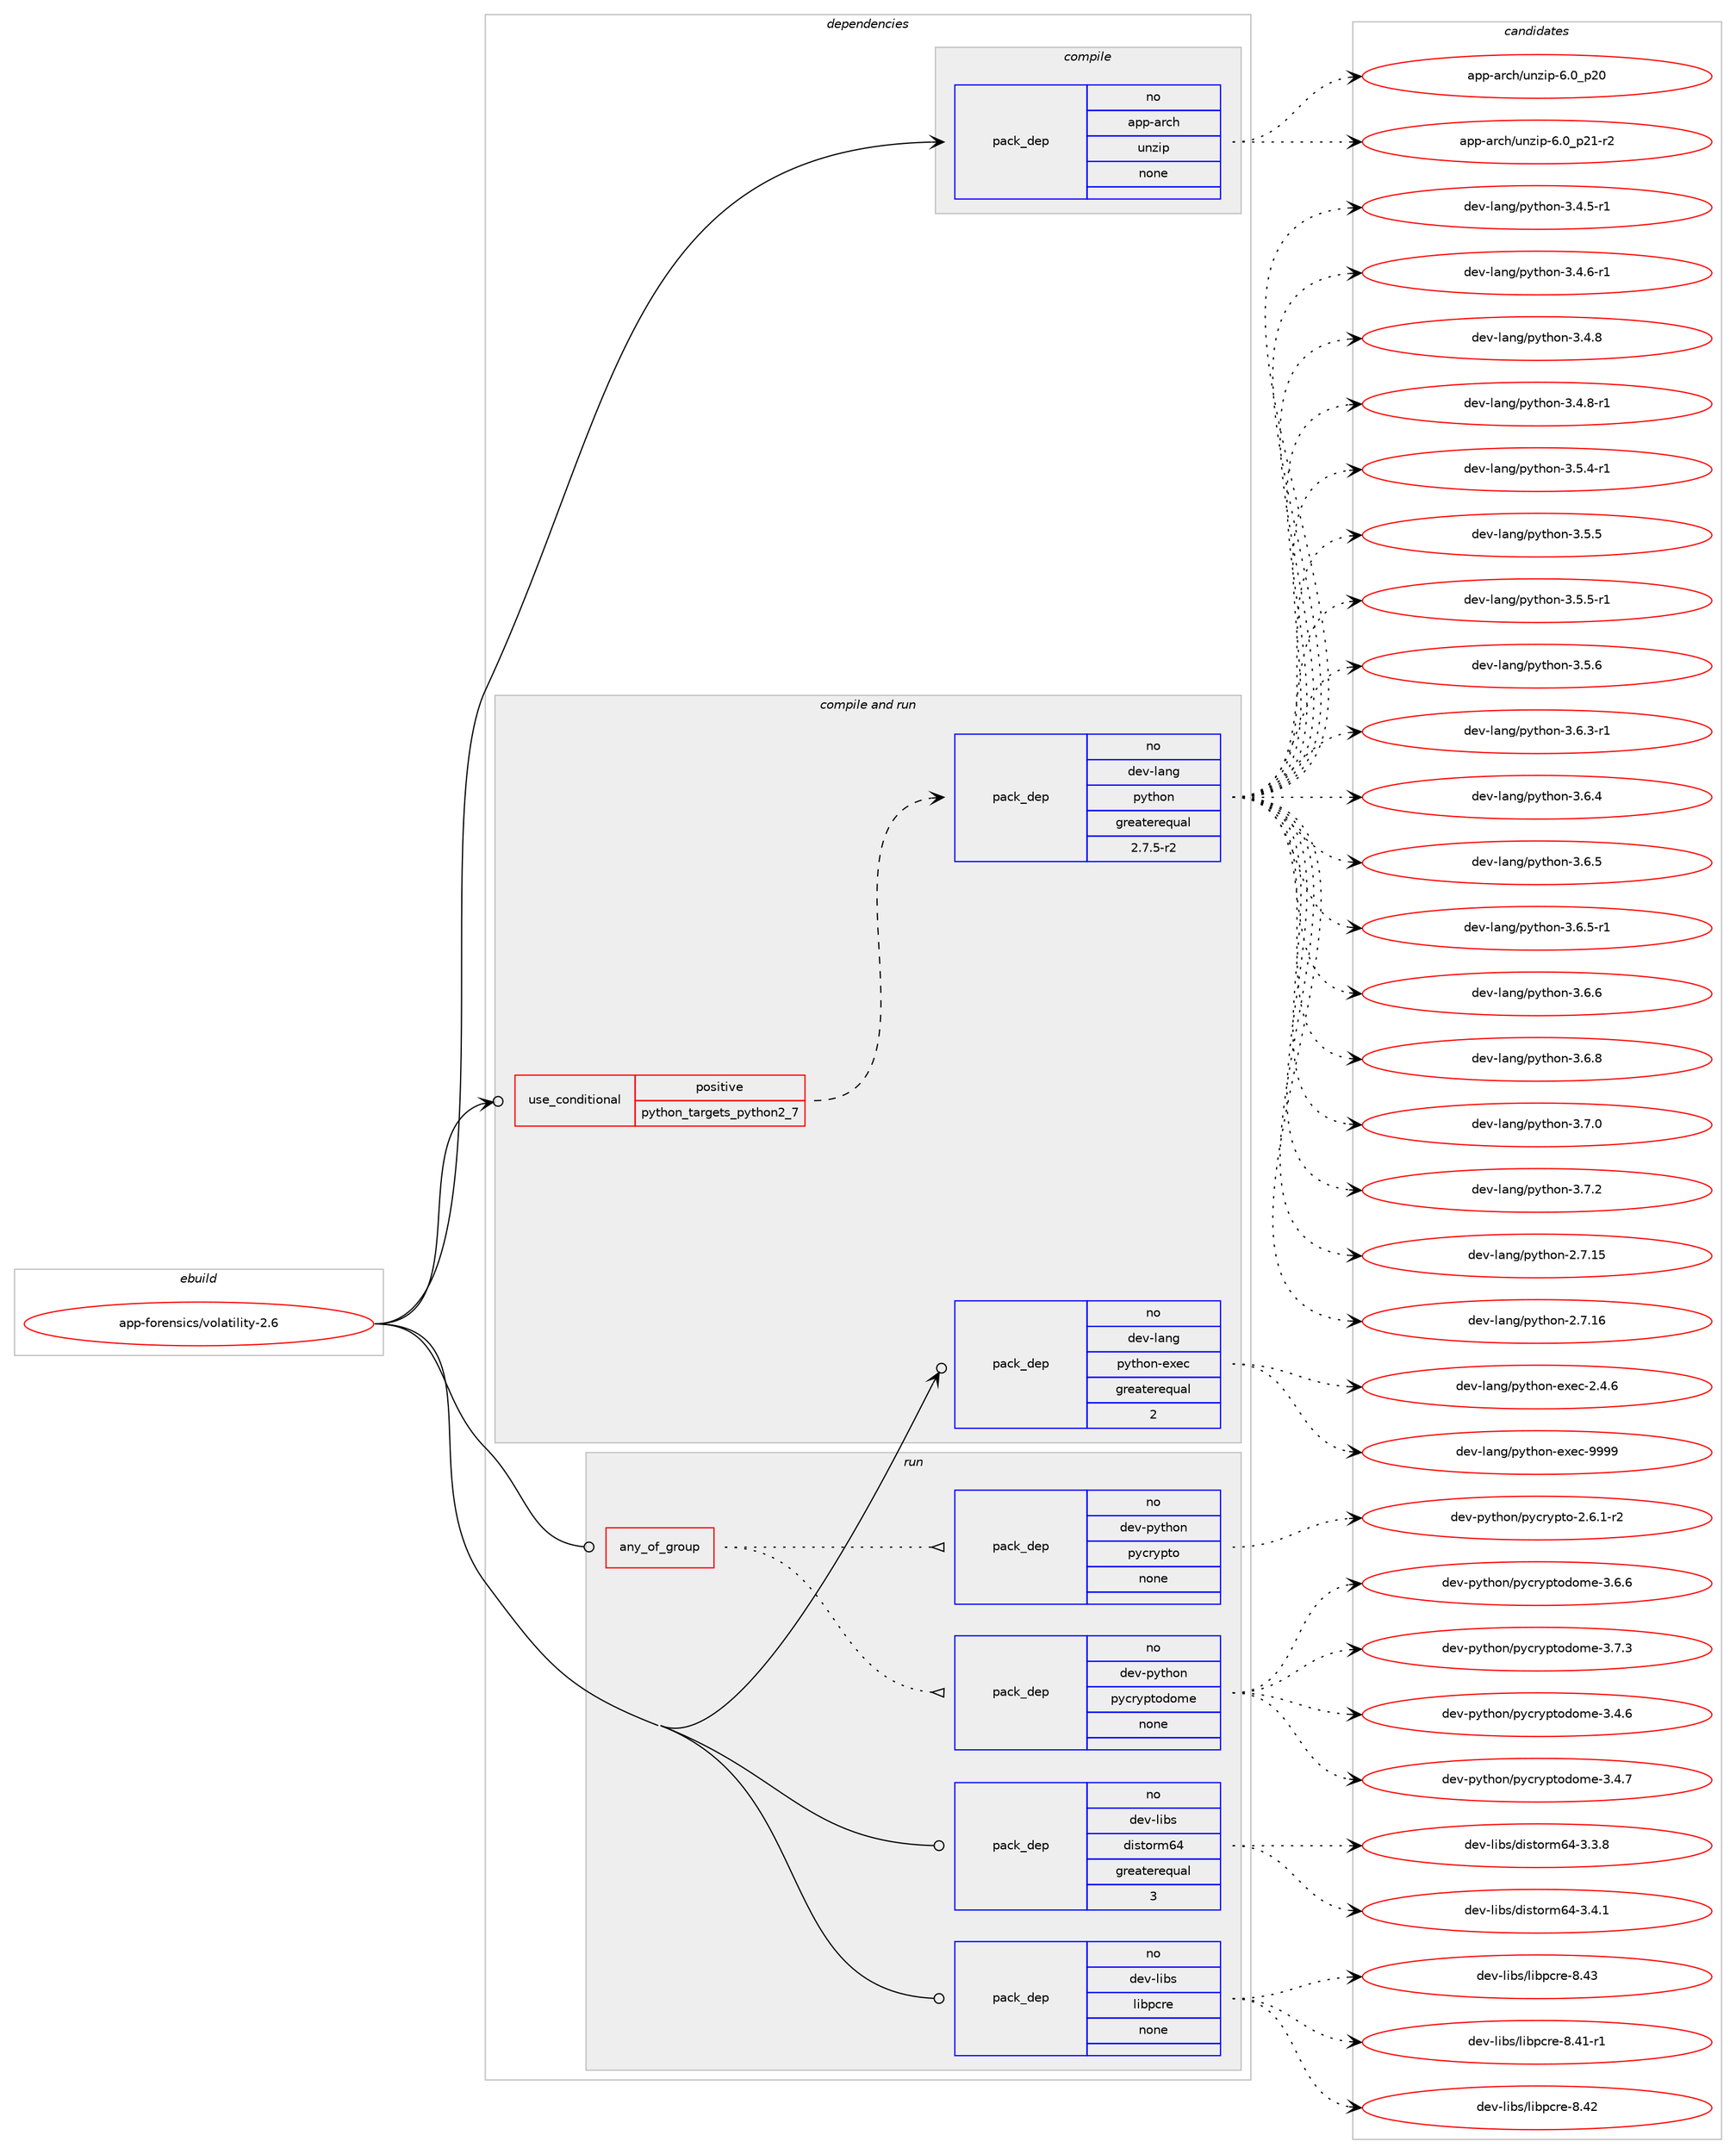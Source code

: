 digraph prolog {

# *************
# Graph options
# *************

newrank=true;
concentrate=true;
compound=true;
graph [rankdir=LR,fontname=Helvetica,fontsize=10,ranksep=1.5];#, ranksep=2.5, nodesep=0.2];
edge  [arrowhead=vee];
node  [fontname=Helvetica,fontsize=10];

# **********
# The ebuild
# **********

subgraph cluster_leftcol {
color=gray;
rank=same;
label=<<i>ebuild</i>>;
id [label="app-forensics/volatility-2.6", color=red, width=4, href="../app-forensics/volatility-2.6.svg"];
}

# ****************
# The dependencies
# ****************

subgraph cluster_midcol {
color=gray;
label=<<i>dependencies</i>>;
subgraph cluster_compile {
fillcolor="#eeeeee";
style=filled;
label=<<i>compile</i>>;
subgraph pack921700 {
dependency1294246 [label=<<TABLE BORDER="0" CELLBORDER="1" CELLSPACING="0" CELLPADDING="4" WIDTH="220"><TR><TD ROWSPAN="6" CELLPADDING="30">pack_dep</TD></TR><TR><TD WIDTH="110">no</TD></TR><TR><TD>app-arch</TD></TR><TR><TD>unzip</TD></TR><TR><TD>none</TD></TR><TR><TD></TD></TR></TABLE>>, shape=none, color=blue];
}
id:e -> dependency1294246:w [weight=20,style="solid",arrowhead="vee"];
}
subgraph cluster_compileandrun {
fillcolor="#eeeeee";
style=filled;
label=<<i>compile and run</i>>;
subgraph cond352456 {
dependency1294247 [label=<<TABLE BORDER="0" CELLBORDER="1" CELLSPACING="0" CELLPADDING="4"><TR><TD ROWSPAN="3" CELLPADDING="10">use_conditional</TD></TR><TR><TD>positive</TD></TR><TR><TD>python_targets_python2_7</TD></TR></TABLE>>, shape=none, color=red];
subgraph pack921701 {
dependency1294248 [label=<<TABLE BORDER="0" CELLBORDER="1" CELLSPACING="0" CELLPADDING="4" WIDTH="220"><TR><TD ROWSPAN="6" CELLPADDING="30">pack_dep</TD></TR><TR><TD WIDTH="110">no</TD></TR><TR><TD>dev-lang</TD></TR><TR><TD>python</TD></TR><TR><TD>greaterequal</TD></TR><TR><TD>2.7.5-r2</TD></TR></TABLE>>, shape=none, color=blue];
}
dependency1294247:e -> dependency1294248:w [weight=20,style="dashed",arrowhead="vee"];
}
id:e -> dependency1294247:w [weight=20,style="solid",arrowhead="odotvee"];
subgraph pack921702 {
dependency1294249 [label=<<TABLE BORDER="0" CELLBORDER="1" CELLSPACING="0" CELLPADDING="4" WIDTH="220"><TR><TD ROWSPAN="6" CELLPADDING="30">pack_dep</TD></TR><TR><TD WIDTH="110">no</TD></TR><TR><TD>dev-lang</TD></TR><TR><TD>python-exec</TD></TR><TR><TD>greaterequal</TD></TR><TR><TD>2</TD></TR></TABLE>>, shape=none, color=blue];
}
id:e -> dependency1294249:w [weight=20,style="solid",arrowhead="odotvee"];
}
subgraph cluster_run {
fillcolor="#eeeeee";
style=filled;
label=<<i>run</i>>;
subgraph any19552 {
dependency1294250 [label=<<TABLE BORDER="0" CELLBORDER="1" CELLSPACING="0" CELLPADDING="4"><TR><TD CELLPADDING="10">any_of_group</TD></TR></TABLE>>, shape=none, color=red];subgraph pack921703 {
dependency1294251 [label=<<TABLE BORDER="0" CELLBORDER="1" CELLSPACING="0" CELLPADDING="4" WIDTH="220"><TR><TD ROWSPAN="6" CELLPADDING="30">pack_dep</TD></TR><TR><TD WIDTH="110">no</TD></TR><TR><TD>dev-python</TD></TR><TR><TD>pycryptodome</TD></TR><TR><TD>none</TD></TR><TR><TD></TD></TR></TABLE>>, shape=none, color=blue];
}
dependency1294250:e -> dependency1294251:w [weight=20,style="dotted",arrowhead="oinv"];
subgraph pack921704 {
dependency1294252 [label=<<TABLE BORDER="0" CELLBORDER="1" CELLSPACING="0" CELLPADDING="4" WIDTH="220"><TR><TD ROWSPAN="6" CELLPADDING="30">pack_dep</TD></TR><TR><TD WIDTH="110">no</TD></TR><TR><TD>dev-python</TD></TR><TR><TD>pycrypto</TD></TR><TR><TD>none</TD></TR><TR><TD></TD></TR></TABLE>>, shape=none, color=blue];
}
dependency1294250:e -> dependency1294252:w [weight=20,style="dotted",arrowhead="oinv"];
}
id:e -> dependency1294250:w [weight=20,style="solid",arrowhead="odot"];
subgraph pack921705 {
dependency1294253 [label=<<TABLE BORDER="0" CELLBORDER="1" CELLSPACING="0" CELLPADDING="4" WIDTH="220"><TR><TD ROWSPAN="6" CELLPADDING="30">pack_dep</TD></TR><TR><TD WIDTH="110">no</TD></TR><TR><TD>dev-libs</TD></TR><TR><TD>distorm64</TD></TR><TR><TD>greaterequal</TD></TR><TR><TD>3</TD></TR></TABLE>>, shape=none, color=blue];
}
id:e -> dependency1294253:w [weight=20,style="solid",arrowhead="odot"];
subgraph pack921706 {
dependency1294254 [label=<<TABLE BORDER="0" CELLBORDER="1" CELLSPACING="0" CELLPADDING="4" WIDTH="220"><TR><TD ROWSPAN="6" CELLPADDING="30">pack_dep</TD></TR><TR><TD WIDTH="110">no</TD></TR><TR><TD>dev-libs</TD></TR><TR><TD>libpcre</TD></TR><TR><TD>none</TD></TR><TR><TD></TD></TR></TABLE>>, shape=none, color=blue];
}
id:e -> dependency1294254:w [weight=20,style="solid",arrowhead="odot"];
}
}

# **************
# The candidates
# **************

subgraph cluster_choices {
rank=same;
color=gray;
label=<<i>candidates</i>>;

subgraph choice921700 {
color=black;
nodesep=1;
choice971121124597114991044711711012210511245544648951125048 [label="app-arch/unzip-6.0_p20", color=red, width=4,href="../app-arch/unzip-6.0_p20.svg"];
choice9711211245971149910447117110122105112455446489511250494511450 [label="app-arch/unzip-6.0_p21-r2", color=red, width=4,href="../app-arch/unzip-6.0_p21-r2.svg"];
dependency1294246:e -> choice971121124597114991044711711012210511245544648951125048:w [style=dotted,weight="100"];
dependency1294246:e -> choice9711211245971149910447117110122105112455446489511250494511450:w [style=dotted,weight="100"];
}
subgraph choice921701 {
color=black;
nodesep=1;
choice10010111845108971101034711212111610411111045504655464953 [label="dev-lang/python-2.7.15", color=red, width=4,href="../dev-lang/python-2.7.15.svg"];
choice10010111845108971101034711212111610411111045504655464954 [label="dev-lang/python-2.7.16", color=red, width=4,href="../dev-lang/python-2.7.16.svg"];
choice1001011184510897110103471121211161041111104551465246534511449 [label="dev-lang/python-3.4.5-r1", color=red, width=4,href="../dev-lang/python-3.4.5-r1.svg"];
choice1001011184510897110103471121211161041111104551465246544511449 [label="dev-lang/python-3.4.6-r1", color=red, width=4,href="../dev-lang/python-3.4.6-r1.svg"];
choice100101118451089711010347112121116104111110455146524656 [label="dev-lang/python-3.4.8", color=red, width=4,href="../dev-lang/python-3.4.8.svg"];
choice1001011184510897110103471121211161041111104551465246564511449 [label="dev-lang/python-3.4.8-r1", color=red, width=4,href="../dev-lang/python-3.4.8-r1.svg"];
choice1001011184510897110103471121211161041111104551465346524511449 [label="dev-lang/python-3.5.4-r1", color=red, width=4,href="../dev-lang/python-3.5.4-r1.svg"];
choice100101118451089711010347112121116104111110455146534653 [label="dev-lang/python-3.5.5", color=red, width=4,href="../dev-lang/python-3.5.5.svg"];
choice1001011184510897110103471121211161041111104551465346534511449 [label="dev-lang/python-3.5.5-r1", color=red, width=4,href="../dev-lang/python-3.5.5-r1.svg"];
choice100101118451089711010347112121116104111110455146534654 [label="dev-lang/python-3.5.6", color=red, width=4,href="../dev-lang/python-3.5.6.svg"];
choice1001011184510897110103471121211161041111104551465446514511449 [label="dev-lang/python-3.6.3-r1", color=red, width=4,href="../dev-lang/python-3.6.3-r1.svg"];
choice100101118451089711010347112121116104111110455146544652 [label="dev-lang/python-3.6.4", color=red, width=4,href="../dev-lang/python-3.6.4.svg"];
choice100101118451089711010347112121116104111110455146544653 [label="dev-lang/python-3.6.5", color=red, width=4,href="../dev-lang/python-3.6.5.svg"];
choice1001011184510897110103471121211161041111104551465446534511449 [label="dev-lang/python-3.6.5-r1", color=red, width=4,href="../dev-lang/python-3.6.5-r1.svg"];
choice100101118451089711010347112121116104111110455146544654 [label="dev-lang/python-3.6.6", color=red, width=4,href="../dev-lang/python-3.6.6.svg"];
choice100101118451089711010347112121116104111110455146544656 [label="dev-lang/python-3.6.8", color=red, width=4,href="../dev-lang/python-3.6.8.svg"];
choice100101118451089711010347112121116104111110455146554648 [label="dev-lang/python-3.7.0", color=red, width=4,href="../dev-lang/python-3.7.0.svg"];
choice100101118451089711010347112121116104111110455146554650 [label="dev-lang/python-3.7.2", color=red, width=4,href="../dev-lang/python-3.7.2.svg"];
dependency1294248:e -> choice10010111845108971101034711212111610411111045504655464953:w [style=dotted,weight="100"];
dependency1294248:e -> choice10010111845108971101034711212111610411111045504655464954:w [style=dotted,weight="100"];
dependency1294248:e -> choice1001011184510897110103471121211161041111104551465246534511449:w [style=dotted,weight="100"];
dependency1294248:e -> choice1001011184510897110103471121211161041111104551465246544511449:w [style=dotted,weight="100"];
dependency1294248:e -> choice100101118451089711010347112121116104111110455146524656:w [style=dotted,weight="100"];
dependency1294248:e -> choice1001011184510897110103471121211161041111104551465246564511449:w [style=dotted,weight="100"];
dependency1294248:e -> choice1001011184510897110103471121211161041111104551465346524511449:w [style=dotted,weight="100"];
dependency1294248:e -> choice100101118451089711010347112121116104111110455146534653:w [style=dotted,weight="100"];
dependency1294248:e -> choice1001011184510897110103471121211161041111104551465346534511449:w [style=dotted,weight="100"];
dependency1294248:e -> choice100101118451089711010347112121116104111110455146534654:w [style=dotted,weight="100"];
dependency1294248:e -> choice1001011184510897110103471121211161041111104551465446514511449:w [style=dotted,weight="100"];
dependency1294248:e -> choice100101118451089711010347112121116104111110455146544652:w [style=dotted,weight="100"];
dependency1294248:e -> choice100101118451089711010347112121116104111110455146544653:w [style=dotted,weight="100"];
dependency1294248:e -> choice1001011184510897110103471121211161041111104551465446534511449:w [style=dotted,weight="100"];
dependency1294248:e -> choice100101118451089711010347112121116104111110455146544654:w [style=dotted,weight="100"];
dependency1294248:e -> choice100101118451089711010347112121116104111110455146544656:w [style=dotted,weight="100"];
dependency1294248:e -> choice100101118451089711010347112121116104111110455146554648:w [style=dotted,weight="100"];
dependency1294248:e -> choice100101118451089711010347112121116104111110455146554650:w [style=dotted,weight="100"];
}
subgraph choice921702 {
color=black;
nodesep=1;
choice1001011184510897110103471121211161041111104510112010199455046524654 [label="dev-lang/python-exec-2.4.6", color=red, width=4,href="../dev-lang/python-exec-2.4.6.svg"];
choice10010111845108971101034711212111610411111045101120101994557575757 [label="dev-lang/python-exec-9999", color=red, width=4,href="../dev-lang/python-exec-9999.svg"];
dependency1294249:e -> choice1001011184510897110103471121211161041111104510112010199455046524654:w [style=dotted,weight="100"];
dependency1294249:e -> choice10010111845108971101034711212111610411111045101120101994557575757:w [style=dotted,weight="100"];
}
subgraph choice921703 {
color=black;
nodesep=1;
choice100101118451121211161041111104711212199114121112116111100111109101455146524654 [label="dev-python/pycryptodome-3.4.6", color=red, width=4,href="../dev-python/pycryptodome-3.4.6.svg"];
choice100101118451121211161041111104711212199114121112116111100111109101455146524655 [label="dev-python/pycryptodome-3.4.7", color=red, width=4,href="../dev-python/pycryptodome-3.4.7.svg"];
choice100101118451121211161041111104711212199114121112116111100111109101455146544654 [label="dev-python/pycryptodome-3.6.6", color=red, width=4,href="../dev-python/pycryptodome-3.6.6.svg"];
choice100101118451121211161041111104711212199114121112116111100111109101455146554651 [label="dev-python/pycryptodome-3.7.3", color=red, width=4,href="../dev-python/pycryptodome-3.7.3.svg"];
dependency1294251:e -> choice100101118451121211161041111104711212199114121112116111100111109101455146524654:w [style=dotted,weight="100"];
dependency1294251:e -> choice100101118451121211161041111104711212199114121112116111100111109101455146524655:w [style=dotted,weight="100"];
dependency1294251:e -> choice100101118451121211161041111104711212199114121112116111100111109101455146544654:w [style=dotted,weight="100"];
dependency1294251:e -> choice100101118451121211161041111104711212199114121112116111100111109101455146554651:w [style=dotted,weight="100"];
}
subgraph choice921704 {
color=black;
nodesep=1;
choice1001011184511212111610411111047112121991141211121161114550465446494511450 [label="dev-python/pycrypto-2.6.1-r2", color=red, width=4,href="../dev-python/pycrypto-2.6.1-r2.svg"];
dependency1294252:e -> choice1001011184511212111610411111047112121991141211121161114550465446494511450:w [style=dotted,weight="100"];
}
subgraph choice921705 {
color=black;
nodesep=1;
choice1001011184510810598115471001051151161111141095452455146514656 [label="dev-libs/distorm64-3.3.8", color=red, width=4,href="../dev-libs/distorm64-3.3.8.svg"];
choice1001011184510810598115471001051151161111141095452455146524649 [label="dev-libs/distorm64-3.4.1", color=red, width=4,href="../dev-libs/distorm64-3.4.1.svg"];
dependency1294253:e -> choice1001011184510810598115471001051151161111141095452455146514656:w [style=dotted,weight="100"];
dependency1294253:e -> choice1001011184510810598115471001051151161111141095452455146524649:w [style=dotted,weight="100"];
}
subgraph choice921706 {
color=black;
nodesep=1;
choice100101118451081059811547108105981129911410145564652494511449 [label="dev-libs/libpcre-8.41-r1", color=red, width=4,href="../dev-libs/libpcre-8.41-r1.svg"];
choice10010111845108105981154710810598112991141014556465250 [label="dev-libs/libpcre-8.42", color=red, width=4,href="../dev-libs/libpcre-8.42.svg"];
choice10010111845108105981154710810598112991141014556465251 [label="dev-libs/libpcre-8.43", color=red, width=4,href="../dev-libs/libpcre-8.43.svg"];
dependency1294254:e -> choice100101118451081059811547108105981129911410145564652494511449:w [style=dotted,weight="100"];
dependency1294254:e -> choice10010111845108105981154710810598112991141014556465250:w [style=dotted,weight="100"];
dependency1294254:e -> choice10010111845108105981154710810598112991141014556465251:w [style=dotted,weight="100"];
}
}

}
